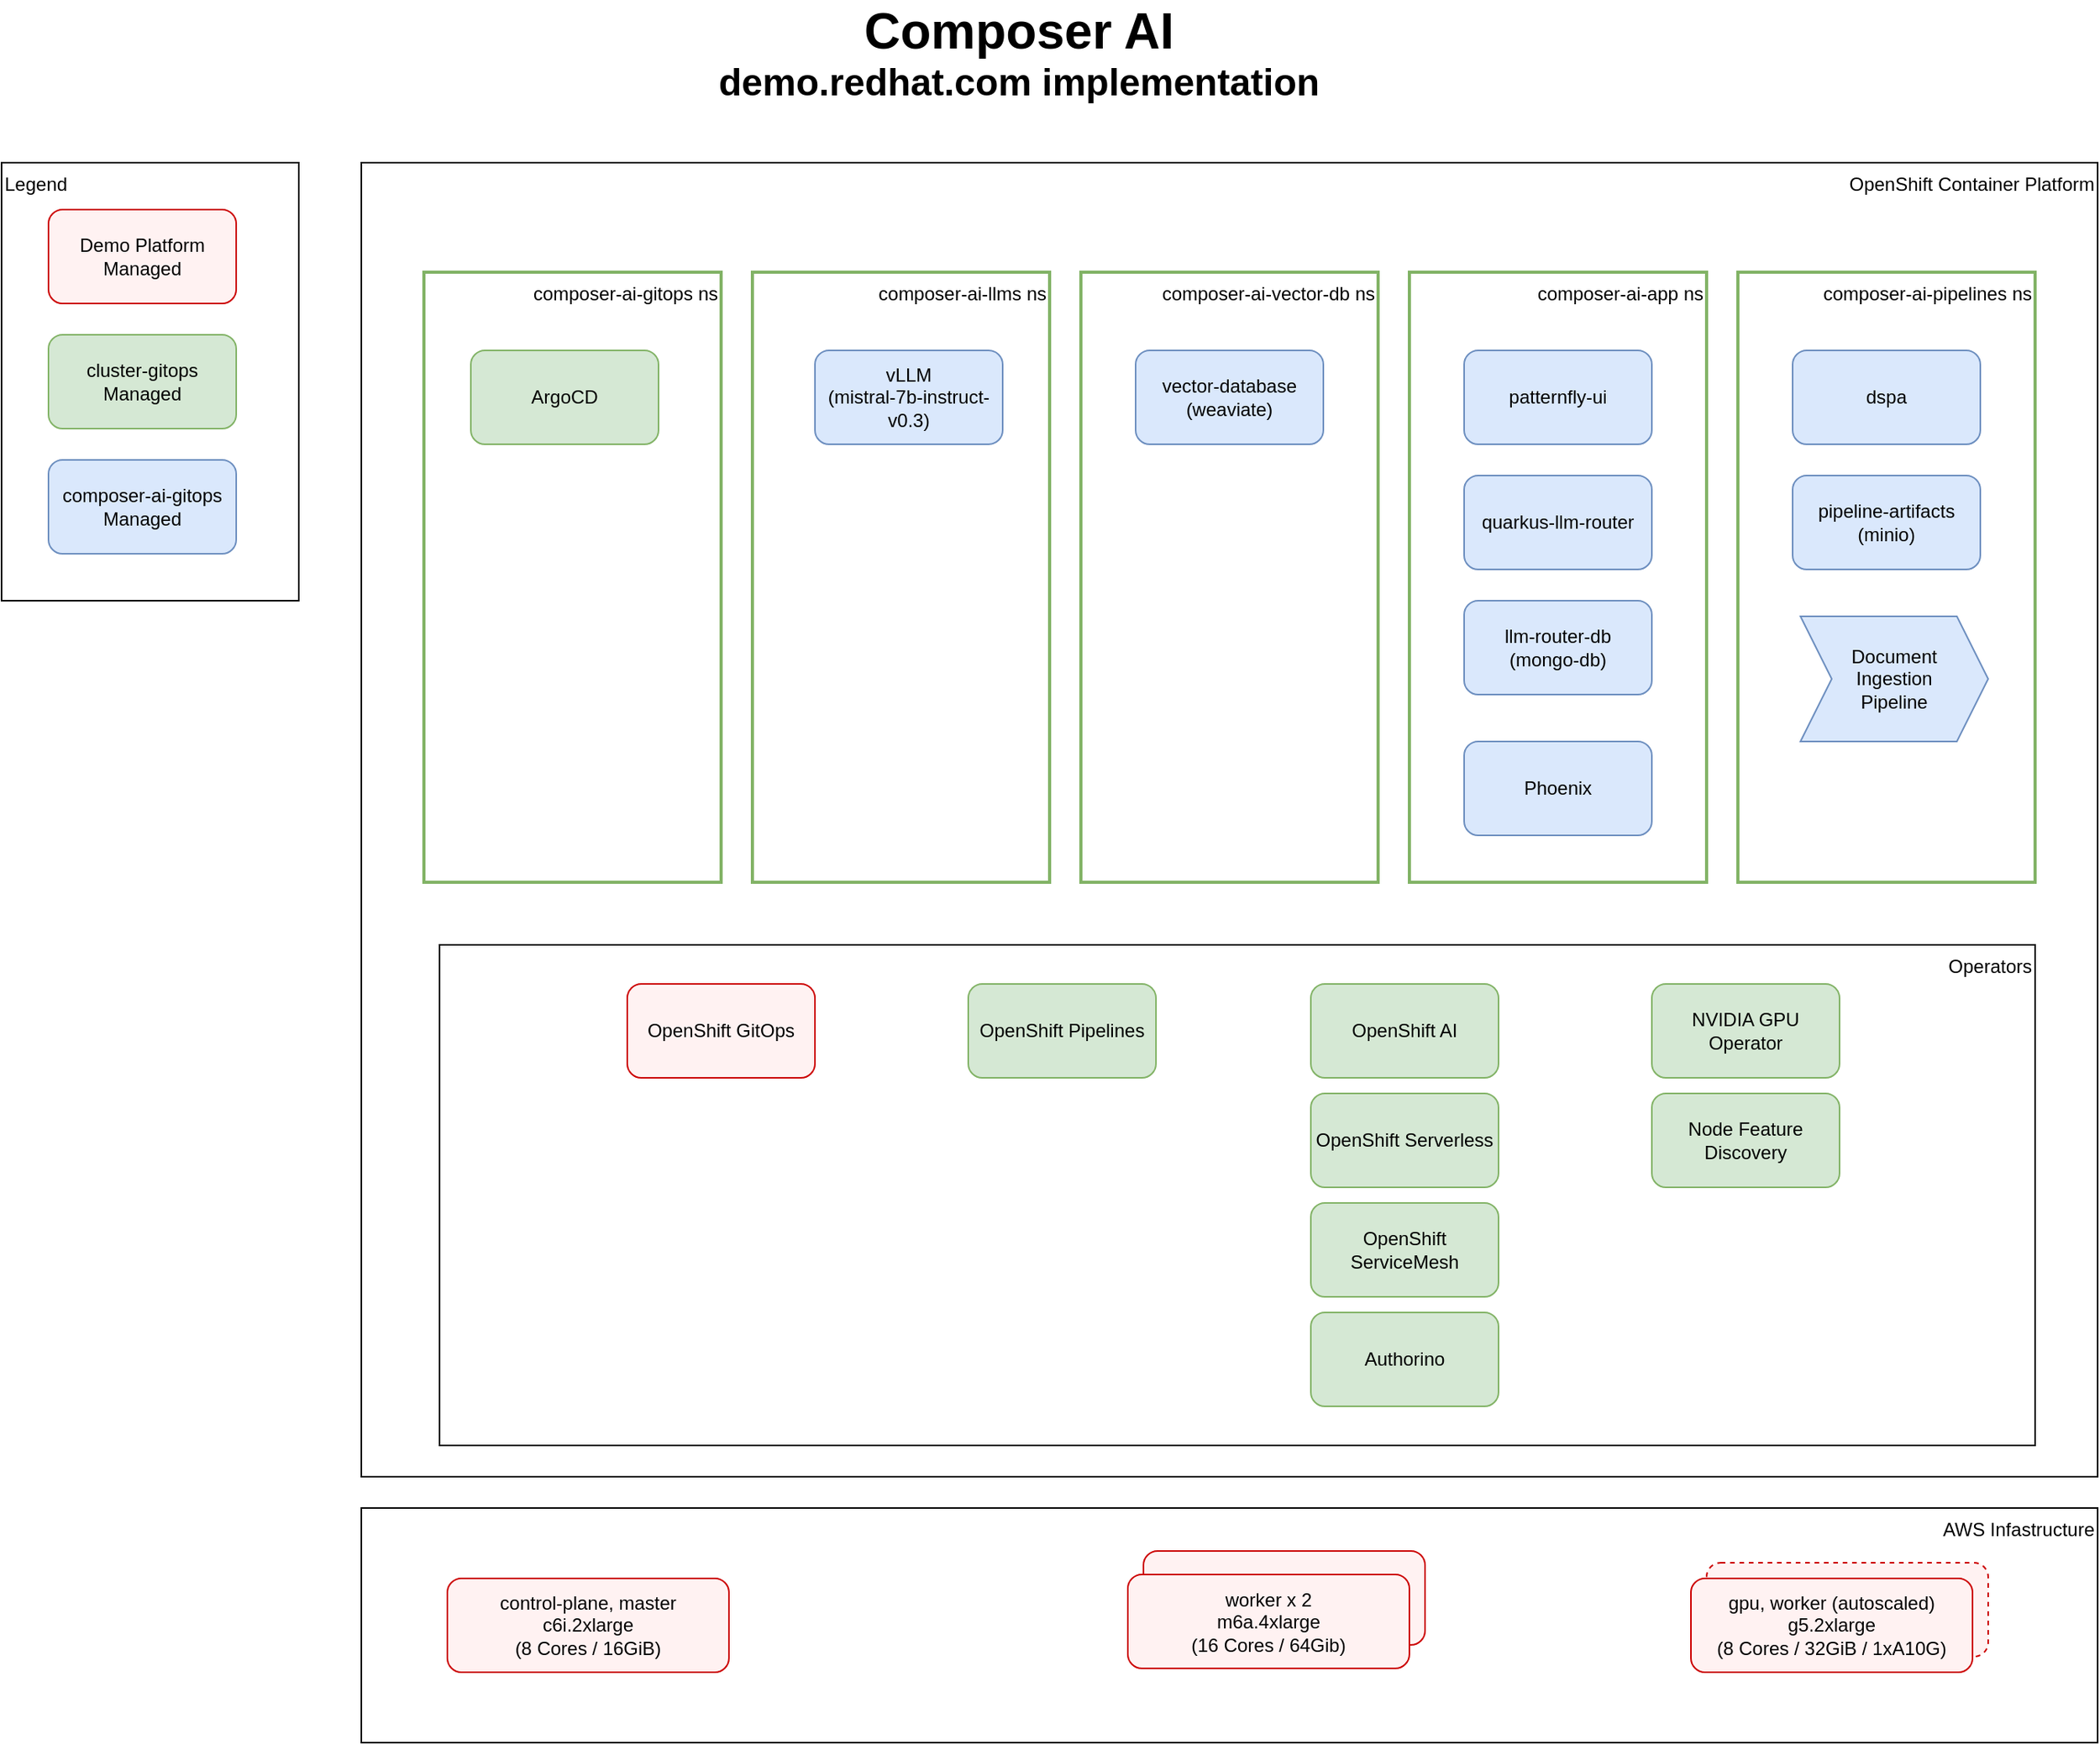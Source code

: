 <mxfile>
    <diagram id="2sebiGc540611mgCGR5V" name="Page-1">
        <mxGraphModel dx="2220" dy="1875" grid="1" gridSize="10" guides="1" tooltips="1" connect="1" arrows="1" fold="1" page="1" pageScale="1" pageWidth="850" pageHeight="1100" background="#FFFFFF" math="0" shadow="0">
            <root>
                <mxCell id="0"/>
                <mxCell id="1" parent="0"/>
                <mxCell id="2" value="OpenShift Container Platform" style="rounded=0;whiteSpace=wrap;html=1;align=right;verticalAlign=top;" parent="1" vertex="1">
                    <mxGeometry x="-140" y="-460" width="1110" height="840" as="geometry"/>
                </mxCell>
                <mxCell id="37" value="composer-ai-vector-db ns" style="rounded=0;whiteSpace=wrap;html=1;align=right;verticalAlign=top;strokeWidth=2;fillColor=#FFFFFF;strokeColor=#82b366;" vertex="1" parent="1">
                    <mxGeometry x="320" y="-390" width="190" height="390" as="geometry"/>
                </mxCell>
                <mxCell id="3" value="Operators" style="rounded=0;whiteSpace=wrap;html=1;align=right;verticalAlign=top;" parent="1" vertex="1">
                    <mxGeometry x="-90" y="40" width="1020" height="320" as="geometry"/>
                </mxCell>
                <mxCell id="4" value="OpenShift GitOps" style="rounded=1;whiteSpace=wrap;html=1;strokeColor=#CC0000;fillColor=#FFF2F2;" parent="1" vertex="1">
                    <mxGeometry x="30" y="65" width="120" height="60" as="geometry"/>
                </mxCell>
                <mxCell id="5" value="OpenShift Pipelines" style="rounded=1;whiteSpace=wrap;html=1;fillColor=#d5e8d4;strokeColor=#82b366;" parent="1" vertex="1">
                    <mxGeometry x="248" y="65" width="120" height="60" as="geometry"/>
                </mxCell>
                <mxCell id="6" value="OpenShift AI" style="rounded=1;whiteSpace=wrap;html=1;fillColor=#d5e8d4;strokeColor=#82b366;" parent="1" vertex="1">
                    <mxGeometry x="467" y="65" width="120" height="60" as="geometry"/>
                </mxCell>
                <mxCell id="7" value="OpenShift Serverless" style="rounded=1;whiteSpace=wrap;html=1;fillColor=#d5e8d4;strokeColor=#82b366;" parent="1" vertex="1">
                    <mxGeometry x="467" y="135" width="120" height="60" as="geometry"/>
                </mxCell>
                <mxCell id="8" value="OpenShift ServiceMesh" style="rounded=1;whiteSpace=wrap;html=1;fillColor=#d5e8d4;strokeColor=#82b366;" parent="1" vertex="1">
                    <mxGeometry x="467" y="205" width="120" height="60" as="geometry"/>
                </mxCell>
                <mxCell id="9" value="Authorino" style="rounded=1;whiteSpace=wrap;html=1;fillColor=#d5e8d4;strokeColor=#82b366;" parent="1" vertex="1">
                    <mxGeometry x="467" y="275" width="120" height="60" as="geometry"/>
                </mxCell>
                <mxCell id="10" value="NVIDIA GPU Operator" style="rounded=1;whiteSpace=wrap;html=1;fillColor=#d5e8d4;strokeColor=#82b366;" parent="1" vertex="1">
                    <mxGeometry x="685" y="65" width="120" height="60" as="geometry"/>
                </mxCell>
                <mxCell id="11" value="Node Feature Discovery" style="rounded=1;whiteSpace=wrap;html=1;fillColor=#d5e8d4;strokeColor=#82b366;" parent="1" vertex="1">
                    <mxGeometry x="685" y="135" width="120" height="60" as="geometry"/>
                </mxCell>
                <mxCell id="12" value="AWS Infastructure" style="rounded=0;whiteSpace=wrap;html=1;align=right;verticalAlign=top;" parent="1" vertex="1">
                    <mxGeometry x="-140" y="400" width="1110" height="150" as="geometry"/>
                </mxCell>
                <mxCell id="13" value="control-plane, master&lt;br&gt;c6i.2xlarge&lt;br&gt;(8 Cores / 16GiB)" style="rounded=1;whiteSpace=wrap;html=1;strokeColor=#CC0000;fillColor=#FFF2F2;" parent="1" vertex="1">
                    <mxGeometry x="-85" y="445" width="180" height="60" as="geometry"/>
                </mxCell>
                <mxCell id="14" value="" style="rounded=1;whiteSpace=wrap;html=1;strokeColor=#CC0000;fillColor=#FFF2F2;" parent="1" vertex="1">
                    <mxGeometry x="360" y="427.5" width="180" height="60" as="geometry"/>
                </mxCell>
                <mxCell id="17" value="composer-ai-gitops ns" style="rounded=0;whiteSpace=wrap;html=1;align=right;verticalAlign=top;fillColor=#FFFFFF;strokeColor=#82b366;strokeWidth=2;" parent="1" vertex="1">
                    <mxGeometry x="-100" y="-390" width="190" height="390" as="geometry"/>
                </mxCell>
                <mxCell id="18" value="ArgoCD" style="rounded=1;whiteSpace=wrap;html=1;fillColor=#d5e8d4;strokeColor=#82b366;" parent="1" vertex="1">
                    <mxGeometry x="-70" y="-340" width="120" height="60" as="geometry"/>
                </mxCell>
                <mxCell id="19" value="composer-ai-llms ns" style="rounded=0;whiteSpace=wrap;html=1;align=right;verticalAlign=top;strokeWidth=2;fillColor=#FFFFFF;strokeColor=#82b366;" parent="1" vertex="1">
                    <mxGeometry x="110" y="-390" width="190" height="390" as="geometry"/>
                </mxCell>
                <mxCell id="20" value="vLLM&lt;br&gt;(mistral-7b-instruct-v0.3)" style="rounded=1;whiteSpace=wrap;html=1;fillColor=#dae8fc;strokeColor=#6c8ebf;" parent="1" vertex="1">
                    <mxGeometry x="150" y="-340" width="120" height="60" as="geometry"/>
                </mxCell>
                <mxCell id="22" value="composer-ai-app ns" style="rounded=0;whiteSpace=wrap;html=1;align=right;verticalAlign=top;fillColor=#FFFFFF;strokeColor=#82b366;strokeWidth=2;" parent="1" vertex="1">
                    <mxGeometry x="530" y="-390" width="190" height="390" as="geometry"/>
                </mxCell>
                <mxCell id="23" value="patternfly-ui" style="rounded=1;whiteSpace=wrap;html=1;fillColor=#dae8fc;strokeColor=#6c8ebf;" parent="1" vertex="1">
                    <mxGeometry x="565" y="-340" width="120" height="60" as="geometry"/>
                </mxCell>
                <mxCell id="24" value="quarkus-llm-router" style="rounded=1;whiteSpace=wrap;html=1;fillColor=#dae8fc;strokeColor=#6c8ebf;" parent="1" vertex="1">
                    <mxGeometry x="565" y="-260" width="120" height="60" as="geometry"/>
                </mxCell>
                <mxCell id="25" value="vector-database&lt;br&gt;(weaviate)" style="rounded=1;whiteSpace=wrap;html=1;fillColor=#dae8fc;strokeColor=#6c8ebf;" parent="1" vertex="1">
                    <mxGeometry x="355" y="-340" width="120" height="60" as="geometry"/>
                </mxCell>
                <mxCell id="26" value="composer-ai-pipelines ns" style="rounded=0;whiteSpace=wrap;html=1;align=right;verticalAlign=top;fillColor=#FFFFFF;strokeColor=#82b366;strokeWidth=2;" parent="1" vertex="1">
                    <mxGeometry x="740" y="-390" width="190" height="390" as="geometry"/>
                </mxCell>
                <mxCell id="27" value="dspa" style="rounded=1;whiteSpace=wrap;html=1;fillColor=#dae8fc;strokeColor=#6c8ebf;" parent="1" vertex="1">
                    <mxGeometry x="775" y="-340" width="120" height="60" as="geometry"/>
                </mxCell>
                <mxCell id="28" value="pipeline-artifacts&lt;br&gt;(minio)" style="rounded=1;whiteSpace=wrap;html=1;fillColor=#dae8fc;strokeColor=#6c8ebf;" parent="1" vertex="1">
                    <mxGeometry x="775" y="-260" width="120" height="60" as="geometry"/>
                </mxCell>
                <mxCell id="29" value="Document &lt;br&gt;Ingestion &lt;br&gt;Pipeline" style="shape=step;perimeter=stepPerimeter;whiteSpace=wrap;html=1;fixedSize=1;fillColor=#dae8fc;strokeColor=#6c8ebf;" parent="1" vertex="1">
                    <mxGeometry x="780" y="-170" width="120" height="80" as="geometry"/>
                </mxCell>
                <mxCell id="30" value="Phoenix" style="rounded=1;whiteSpace=wrap;html=1;fillColor=#dae8fc;strokeColor=#6c8ebf;" parent="1" vertex="1">
                    <mxGeometry x="565" y="-90" width="120" height="60" as="geometry"/>
                </mxCell>
                <mxCell id="31" value="llm-router-db&lt;br&gt;(mongo-db)" style="rounded=1;whiteSpace=wrap;html=1;fillColor=#dae8fc;strokeColor=#6c8ebf;" parent="1" vertex="1">
                    <mxGeometry x="565" y="-180" width="120" height="60" as="geometry"/>
                </mxCell>
                <mxCell id="38" value="worker x 2&lt;br&gt;m6a.4xlarge&lt;br&gt;(16 Cores / 64Gib)" style="rounded=1;whiteSpace=wrap;html=1;strokeColor=#CC0000;fillColor=#FFF2F2;" vertex="1" parent="1">
                    <mxGeometry x="350" y="442.5" width="180" height="60" as="geometry"/>
                </mxCell>
                <mxCell id="39" value="" style="rounded=1;whiteSpace=wrap;html=1;dashed=1;strokeColor=#CC0000;fillColor=#FFF2F2;" vertex="1" parent="1">
                    <mxGeometry x="720" y="435" width="180" height="60" as="geometry"/>
                </mxCell>
                <mxCell id="15" value="gpu, worker (autoscaled)&lt;br&gt;g5.2xlarge&lt;br&gt;(8 Cores / 32GiB / 1xA10G)" style="rounded=1;whiteSpace=wrap;html=1;strokeColor=#CC0000;fillColor=#FFF2F2;" parent="1" vertex="1">
                    <mxGeometry x="710" y="445" width="180" height="60" as="geometry"/>
                </mxCell>
                <mxCell id="40" value="Legend" style="rounded=0;whiteSpace=wrap;html=1;strokeColor=#000000;fillColor=default;align=left;verticalAlign=top;" vertex="1" parent="1">
                    <mxGeometry x="-370" y="-460" width="190" height="280" as="geometry"/>
                </mxCell>
                <mxCell id="41" value="Demo Platform Managed" style="rounded=1;whiteSpace=wrap;html=1;strokeColor=#CC0000;fillColor=#FFF2F2;" vertex="1" parent="1">
                    <mxGeometry x="-340" y="-430" width="120" height="60" as="geometry"/>
                </mxCell>
                <mxCell id="42" value="cluster-gitops Managed" style="rounded=1;whiteSpace=wrap;html=1;fillColor=#d5e8d4;strokeColor=#82b366;" vertex="1" parent="1">
                    <mxGeometry x="-340" y="-350" width="120" height="60" as="geometry"/>
                </mxCell>
                <mxCell id="43" value="composer-ai-gitops Managed" style="rounded=1;whiteSpace=wrap;html=1;fillColor=#dae8fc;strokeColor=#6c8ebf;" vertex="1" parent="1">
                    <mxGeometry x="-340" y="-270" width="120" height="60" as="geometry"/>
                </mxCell>
                <mxCell id="44" value="&lt;font style=&quot;font-size: 32px;&quot;&gt;Composer AI&lt;br&gt;&lt;/font&gt;demo.redhat.com implementation" style="text;strokeColor=none;fillColor=none;html=1;fontSize=24;fontStyle=1;verticalAlign=middle;align=center;strokeWidth=2;" vertex="1" parent="1">
                    <mxGeometry x="230" y="-550" width="100" height="40" as="geometry"/>
                </mxCell>
            </root>
        </mxGraphModel>
    </diagram>
</mxfile>